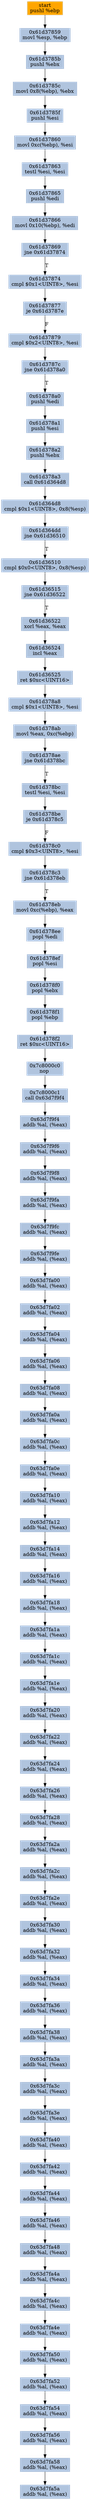 digraph G {
node[shape=rectangle,style=filled,fillcolor=lightsteelblue,color=lightsteelblue]
bgcolor="transparent"
a0x61d37858pushl_ebp[label="start\npushl %ebp",color="lightgrey",fillcolor="orange"];
a0x61d37859movl_esp_ebp[label="0x61d37859\nmovl %esp, %ebp"];
a0x61d3785bpushl_ebx[label="0x61d3785b\npushl %ebx"];
a0x61d3785cmovl_0x8ebp__ebx[label="0x61d3785c\nmovl 0x8(%ebp), %ebx"];
a0x61d3785fpushl_esi[label="0x61d3785f\npushl %esi"];
a0x61d37860movl_0xcebp__esi[label="0x61d37860\nmovl 0xc(%ebp), %esi"];
a0x61d37863testl_esi_esi[label="0x61d37863\ntestl %esi, %esi"];
a0x61d37865pushl_edi[label="0x61d37865\npushl %edi"];
a0x61d37866movl_0x10ebp__edi[label="0x61d37866\nmovl 0x10(%ebp), %edi"];
a0x61d37869jne_0x61d37874[label="0x61d37869\njne 0x61d37874"];
a0x61d37874cmpl_0x1UINT8_esi[label="0x61d37874\ncmpl $0x1<UINT8>, %esi"];
a0x61d37877je_0x61d3787e[label="0x61d37877\nje 0x61d3787e"];
a0x61d37879cmpl_0x2UINT8_esi[label="0x61d37879\ncmpl $0x2<UINT8>, %esi"];
a0x61d3787cjne_0x61d378a0[label="0x61d3787c\njne 0x61d378a0"];
a0x61d378a0pushl_edi[label="0x61d378a0\npushl %edi"];
a0x61d378a1pushl_esi[label="0x61d378a1\npushl %esi"];
a0x61d378a2pushl_ebx[label="0x61d378a2\npushl %ebx"];
a0x61d378a3call_0x61d364d8[label="0x61d378a3\ncall 0x61d364d8"];
a0x61d364d8cmpl_0x1UINT8_0x8esp_[label="0x61d364d8\ncmpl $0x1<UINT8>, 0x8(%esp)"];
a0x61d364ddjne_0x61d36510[label="0x61d364dd\njne 0x61d36510"];
a0x61d36510cmpl_0x0UINT8_0x8esp_[label="0x61d36510\ncmpl $0x0<UINT8>, 0x8(%esp)"];
a0x61d36515jne_0x61d36522[label="0x61d36515\njne 0x61d36522"];
a0x61d36522xorl_eax_eax[label="0x61d36522\nxorl %eax, %eax"];
a0x61d36524incl_eax[label="0x61d36524\nincl %eax"];
a0x61d36525ret_0xcUINT16[label="0x61d36525\nret $0xc<UINT16>"];
a0x61d378a8cmpl_0x1UINT8_esi[label="0x61d378a8\ncmpl $0x1<UINT8>, %esi"];
a0x61d378abmovl_eax_0xcebp_[label="0x61d378ab\nmovl %eax, 0xc(%ebp)"];
a0x61d378aejne_0x61d378bc[label="0x61d378ae\njne 0x61d378bc"];
a0x61d378bctestl_esi_esi[label="0x61d378bc\ntestl %esi, %esi"];
a0x61d378beje_0x61d378c5[label="0x61d378be\nje 0x61d378c5"];
a0x61d378c0cmpl_0x3UINT8_esi[label="0x61d378c0\ncmpl $0x3<UINT8>, %esi"];
a0x61d378c3jne_0x61d378eb[label="0x61d378c3\njne 0x61d378eb"];
a0x61d378ebmovl_0xcebp__eax[label="0x61d378eb\nmovl 0xc(%ebp), %eax"];
a0x61d378eepopl_edi[label="0x61d378ee\npopl %edi"];
a0x61d378efpopl_esi[label="0x61d378ef\npopl %esi"];
a0x61d378f0popl_ebx[label="0x61d378f0\npopl %ebx"];
a0x61d378f1popl_ebp[label="0x61d378f1\npopl %ebp"];
a0x61d378f2ret_0xcUINT16[label="0x61d378f2\nret $0xc<UINT16>"];
a0x7c8000c0nop_[label="0x7c8000c0\nnop "];
a0x7c8000c1call_0x63d7f9f4[label="0x7c8000c1\ncall 0x63d7f9f4"];
a0x63d7f9f4addb_al_eax_[label="0x63d7f9f4\naddb %al, (%eax)"];
a0x63d7f9f6addb_al_eax_[label="0x63d7f9f6\naddb %al, (%eax)"];
a0x63d7f9f8addb_al_eax_[label="0x63d7f9f8\naddb %al, (%eax)"];
a0x63d7f9faaddb_al_eax_[label="0x63d7f9fa\naddb %al, (%eax)"];
a0x63d7f9fcaddb_al_eax_[label="0x63d7f9fc\naddb %al, (%eax)"];
a0x63d7f9feaddb_al_eax_[label="0x63d7f9fe\naddb %al, (%eax)"];
a0x63d7fa00addb_al_eax_[label="0x63d7fa00\naddb %al, (%eax)"];
a0x63d7fa02addb_al_eax_[label="0x63d7fa02\naddb %al, (%eax)"];
a0x63d7fa04addb_al_eax_[label="0x63d7fa04\naddb %al, (%eax)"];
a0x63d7fa06addb_al_eax_[label="0x63d7fa06\naddb %al, (%eax)"];
a0x63d7fa08addb_al_eax_[label="0x63d7fa08\naddb %al, (%eax)"];
a0x63d7fa0aaddb_al_eax_[label="0x63d7fa0a\naddb %al, (%eax)"];
a0x63d7fa0caddb_al_eax_[label="0x63d7fa0c\naddb %al, (%eax)"];
a0x63d7fa0eaddb_al_eax_[label="0x63d7fa0e\naddb %al, (%eax)"];
a0x63d7fa10addb_al_eax_[label="0x63d7fa10\naddb %al, (%eax)"];
a0x63d7fa12addb_al_eax_[label="0x63d7fa12\naddb %al, (%eax)"];
a0x63d7fa14addb_al_eax_[label="0x63d7fa14\naddb %al, (%eax)"];
a0x63d7fa16addb_al_eax_[label="0x63d7fa16\naddb %al, (%eax)"];
a0x63d7fa18addb_al_eax_[label="0x63d7fa18\naddb %al, (%eax)"];
a0x63d7fa1aaddb_al_eax_[label="0x63d7fa1a\naddb %al, (%eax)"];
a0x63d7fa1caddb_al_eax_[label="0x63d7fa1c\naddb %al, (%eax)"];
a0x63d7fa1eaddb_al_eax_[label="0x63d7fa1e\naddb %al, (%eax)"];
a0x63d7fa20addb_al_eax_[label="0x63d7fa20\naddb %al, (%eax)"];
a0x63d7fa22addb_al_eax_[label="0x63d7fa22\naddb %al, (%eax)"];
a0x63d7fa24addb_al_eax_[label="0x63d7fa24\naddb %al, (%eax)"];
a0x63d7fa26addb_al_eax_[label="0x63d7fa26\naddb %al, (%eax)"];
a0x63d7fa28addb_al_eax_[label="0x63d7fa28\naddb %al, (%eax)"];
a0x63d7fa2aaddb_al_eax_[label="0x63d7fa2a\naddb %al, (%eax)"];
a0x63d7fa2caddb_al_eax_[label="0x63d7fa2c\naddb %al, (%eax)"];
a0x63d7fa2eaddb_al_eax_[label="0x63d7fa2e\naddb %al, (%eax)"];
a0x63d7fa30addb_al_eax_[label="0x63d7fa30\naddb %al, (%eax)"];
a0x63d7fa32addb_al_eax_[label="0x63d7fa32\naddb %al, (%eax)"];
a0x63d7fa34addb_al_eax_[label="0x63d7fa34\naddb %al, (%eax)"];
a0x63d7fa36addb_al_eax_[label="0x63d7fa36\naddb %al, (%eax)"];
a0x63d7fa38addb_al_eax_[label="0x63d7fa38\naddb %al, (%eax)"];
a0x63d7fa3aaddb_al_eax_[label="0x63d7fa3a\naddb %al, (%eax)"];
a0x63d7fa3caddb_al_eax_[label="0x63d7fa3c\naddb %al, (%eax)"];
a0x63d7fa3eaddb_al_eax_[label="0x63d7fa3e\naddb %al, (%eax)"];
a0x63d7fa40addb_al_eax_[label="0x63d7fa40\naddb %al, (%eax)"];
a0x63d7fa42addb_al_eax_[label="0x63d7fa42\naddb %al, (%eax)"];
a0x63d7fa44addb_al_eax_[label="0x63d7fa44\naddb %al, (%eax)"];
a0x63d7fa46addb_al_eax_[label="0x63d7fa46\naddb %al, (%eax)"];
a0x63d7fa48addb_al_eax_[label="0x63d7fa48\naddb %al, (%eax)"];
a0x63d7fa4aaddb_al_eax_[label="0x63d7fa4a\naddb %al, (%eax)"];
a0x63d7fa4caddb_al_eax_[label="0x63d7fa4c\naddb %al, (%eax)"];
a0x63d7fa4eaddb_al_eax_[label="0x63d7fa4e\naddb %al, (%eax)"];
a0x63d7fa50addb_al_eax_[label="0x63d7fa50\naddb %al, (%eax)"];
a0x63d7fa52addb_al_eax_[label="0x63d7fa52\naddb %al, (%eax)"];
a0x63d7fa54addb_al_eax_[label="0x63d7fa54\naddb %al, (%eax)"];
a0x63d7fa56addb_al_eax_[label="0x63d7fa56\naddb %al, (%eax)"];
a0x63d7fa58addb_al_eax_[label="0x63d7fa58\naddb %al, (%eax)"];
a0x63d7fa5aaddb_al_eax_[label="0x63d7fa5a\naddb %al, (%eax)"];
a0x61d37858pushl_ebp -> a0x61d37859movl_esp_ebp [color="#000000"];
a0x61d37859movl_esp_ebp -> a0x61d3785bpushl_ebx [color="#000000"];
a0x61d3785bpushl_ebx -> a0x61d3785cmovl_0x8ebp__ebx [color="#000000"];
a0x61d3785cmovl_0x8ebp__ebx -> a0x61d3785fpushl_esi [color="#000000"];
a0x61d3785fpushl_esi -> a0x61d37860movl_0xcebp__esi [color="#000000"];
a0x61d37860movl_0xcebp__esi -> a0x61d37863testl_esi_esi [color="#000000"];
a0x61d37863testl_esi_esi -> a0x61d37865pushl_edi [color="#000000"];
a0x61d37865pushl_edi -> a0x61d37866movl_0x10ebp__edi [color="#000000"];
a0x61d37866movl_0x10ebp__edi -> a0x61d37869jne_0x61d37874 [color="#000000"];
a0x61d37869jne_0x61d37874 -> a0x61d37874cmpl_0x1UINT8_esi [color="#000000",label="T"];
a0x61d37874cmpl_0x1UINT8_esi -> a0x61d37877je_0x61d3787e [color="#000000"];
a0x61d37877je_0x61d3787e -> a0x61d37879cmpl_0x2UINT8_esi [color="#000000",label="F"];
a0x61d37879cmpl_0x2UINT8_esi -> a0x61d3787cjne_0x61d378a0 [color="#000000"];
a0x61d3787cjne_0x61d378a0 -> a0x61d378a0pushl_edi [color="#000000",label="T"];
a0x61d378a0pushl_edi -> a0x61d378a1pushl_esi [color="#000000"];
a0x61d378a1pushl_esi -> a0x61d378a2pushl_ebx [color="#000000"];
a0x61d378a2pushl_ebx -> a0x61d378a3call_0x61d364d8 [color="#000000"];
a0x61d378a3call_0x61d364d8 -> a0x61d364d8cmpl_0x1UINT8_0x8esp_ [color="#000000"];
a0x61d364d8cmpl_0x1UINT8_0x8esp_ -> a0x61d364ddjne_0x61d36510 [color="#000000"];
a0x61d364ddjne_0x61d36510 -> a0x61d36510cmpl_0x0UINT8_0x8esp_ [color="#000000",label="T"];
a0x61d36510cmpl_0x0UINT8_0x8esp_ -> a0x61d36515jne_0x61d36522 [color="#000000"];
a0x61d36515jne_0x61d36522 -> a0x61d36522xorl_eax_eax [color="#000000",label="T"];
a0x61d36522xorl_eax_eax -> a0x61d36524incl_eax [color="#000000"];
a0x61d36524incl_eax -> a0x61d36525ret_0xcUINT16 [color="#000000"];
a0x61d36525ret_0xcUINT16 -> a0x61d378a8cmpl_0x1UINT8_esi [color="#000000"];
a0x61d378a8cmpl_0x1UINT8_esi -> a0x61d378abmovl_eax_0xcebp_ [color="#000000"];
a0x61d378abmovl_eax_0xcebp_ -> a0x61d378aejne_0x61d378bc [color="#000000"];
a0x61d378aejne_0x61d378bc -> a0x61d378bctestl_esi_esi [color="#000000",label="T"];
a0x61d378bctestl_esi_esi -> a0x61d378beje_0x61d378c5 [color="#000000"];
a0x61d378beje_0x61d378c5 -> a0x61d378c0cmpl_0x3UINT8_esi [color="#000000",label="F"];
a0x61d378c0cmpl_0x3UINT8_esi -> a0x61d378c3jne_0x61d378eb [color="#000000"];
a0x61d378c3jne_0x61d378eb -> a0x61d378ebmovl_0xcebp__eax [color="#000000",label="T"];
a0x61d378ebmovl_0xcebp__eax -> a0x61d378eepopl_edi [color="#000000"];
a0x61d378eepopl_edi -> a0x61d378efpopl_esi [color="#000000"];
a0x61d378efpopl_esi -> a0x61d378f0popl_ebx [color="#000000"];
a0x61d378f0popl_ebx -> a0x61d378f1popl_ebp [color="#000000"];
a0x61d378f1popl_ebp -> a0x61d378f2ret_0xcUINT16 [color="#000000"];
a0x61d378f2ret_0xcUINT16 -> a0x7c8000c0nop_ [color="#000000"];
a0x7c8000c0nop_ -> a0x7c8000c1call_0x63d7f9f4 [color="#000000"];
a0x7c8000c1call_0x63d7f9f4 -> a0x63d7f9f4addb_al_eax_ [color="#000000"];
a0x63d7f9f4addb_al_eax_ -> a0x63d7f9f6addb_al_eax_ [color="#000000"];
a0x63d7f9f6addb_al_eax_ -> a0x63d7f9f8addb_al_eax_ [color="#000000"];
a0x63d7f9f8addb_al_eax_ -> a0x63d7f9faaddb_al_eax_ [color="#000000"];
a0x63d7f9faaddb_al_eax_ -> a0x63d7f9fcaddb_al_eax_ [color="#000000"];
a0x63d7f9fcaddb_al_eax_ -> a0x63d7f9feaddb_al_eax_ [color="#000000"];
a0x63d7f9feaddb_al_eax_ -> a0x63d7fa00addb_al_eax_ [color="#000000"];
a0x63d7fa00addb_al_eax_ -> a0x63d7fa02addb_al_eax_ [color="#000000"];
a0x63d7fa02addb_al_eax_ -> a0x63d7fa04addb_al_eax_ [color="#000000"];
a0x63d7fa04addb_al_eax_ -> a0x63d7fa06addb_al_eax_ [color="#000000"];
a0x63d7fa06addb_al_eax_ -> a0x63d7fa08addb_al_eax_ [color="#000000"];
a0x63d7fa08addb_al_eax_ -> a0x63d7fa0aaddb_al_eax_ [color="#000000"];
a0x63d7fa0aaddb_al_eax_ -> a0x63d7fa0caddb_al_eax_ [color="#000000"];
a0x63d7fa0caddb_al_eax_ -> a0x63d7fa0eaddb_al_eax_ [color="#000000"];
a0x63d7fa0eaddb_al_eax_ -> a0x63d7fa10addb_al_eax_ [color="#000000"];
a0x63d7fa10addb_al_eax_ -> a0x63d7fa12addb_al_eax_ [color="#000000"];
a0x63d7fa12addb_al_eax_ -> a0x63d7fa14addb_al_eax_ [color="#000000"];
a0x63d7fa14addb_al_eax_ -> a0x63d7fa16addb_al_eax_ [color="#000000"];
a0x63d7fa16addb_al_eax_ -> a0x63d7fa18addb_al_eax_ [color="#000000"];
a0x63d7fa18addb_al_eax_ -> a0x63d7fa1aaddb_al_eax_ [color="#000000"];
a0x63d7fa1aaddb_al_eax_ -> a0x63d7fa1caddb_al_eax_ [color="#000000"];
a0x63d7fa1caddb_al_eax_ -> a0x63d7fa1eaddb_al_eax_ [color="#000000"];
a0x63d7fa1eaddb_al_eax_ -> a0x63d7fa20addb_al_eax_ [color="#000000"];
a0x63d7fa20addb_al_eax_ -> a0x63d7fa22addb_al_eax_ [color="#000000"];
a0x63d7fa22addb_al_eax_ -> a0x63d7fa24addb_al_eax_ [color="#000000"];
a0x63d7fa24addb_al_eax_ -> a0x63d7fa26addb_al_eax_ [color="#000000"];
a0x63d7fa26addb_al_eax_ -> a0x63d7fa28addb_al_eax_ [color="#000000"];
a0x63d7fa28addb_al_eax_ -> a0x63d7fa2aaddb_al_eax_ [color="#000000"];
a0x63d7fa2aaddb_al_eax_ -> a0x63d7fa2caddb_al_eax_ [color="#000000"];
a0x63d7fa2caddb_al_eax_ -> a0x63d7fa2eaddb_al_eax_ [color="#000000"];
a0x63d7fa2eaddb_al_eax_ -> a0x63d7fa30addb_al_eax_ [color="#000000"];
a0x63d7fa30addb_al_eax_ -> a0x63d7fa32addb_al_eax_ [color="#000000"];
a0x63d7fa32addb_al_eax_ -> a0x63d7fa34addb_al_eax_ [color="#000000"];
a0x63d7fa34addb_al_eax_ -> a0x63d7fa36addb_al_eax_ [color="#000000"];
a0x63d7fa36addb_al_eax_ -> a0x63d7fa38addb_al_eax_ [color="#000000"];
a0x63d7fa38addb_al_eax_ -> a0x63d7fa3aaddb_al_eax_ [color="#000000"];
a0x63d7fa3aaddb_al_eax_ -> a0x63d7fa3caddb_al_eax_ [color="#000000"];
a0x63d7fa3caddb_al_eax_ -> a0x63d7fa3eaddb_al_eax_ [color="#000000"];
a0x63d7fa3eaddb_al_eax_ -> a0x63d7fa40addb_al_eax_ [color="#000000"];
a0x63d7fa40addb_al_eax_ -> a0x63d7fa42addb_al_eax_ [color="#000000"];
a0x63d7fa42addb_al_eax_ -> a0x63d7fa44addb_al_eax_ [color="#000000"];
a0x63d7fa44addb_al_eax_ -> a0x63d7fa46addb_al_eax_ [color="#000000"];
a0x63d7fa46addb_al_eax_ -> a0x63d7fa48addb_al_eax_ [color="#000000"];
a0x63d7fa48addb_al_eax_ -> a0x63d7fa4aaddb_al_eax_ [color="#000000"];
a0x63d7fa4aaddb_al_eax_ -> a0x63d7fa4caddb_al_eax_ [color="#000000"];
a0x63d7fa4caddb_al_eax_ -> a0x63d7fa4eaddb_al_eax_ [color="#000000"];
a0x63d7fa4eaddb_al_eax_ -> a0x63d7fa50addb_al_eax_ [color="#000000"];
a0x63d7fa50addb_al_eax_ -> a0x63d7fa52addb_al_eax_ [color="#000000"];
a0x63d7fa52addb_al_eax_ -> a0x63d7fa54addb_al_eax_ [color="#000000"];
a0x63d7fa54addb_al_eax_ -> a0x63d7fa56addb_al_eax_ [color="#000000"];
a0x63d7fa56addb_al_eax_ -> a0x63d7fa58addb_al_eax_ [color="#000000"];
a0x63d7fa58addb_al_eax_ -> a0x63d7fa5aaddb_al_eax_ [color="#000000"];
}
